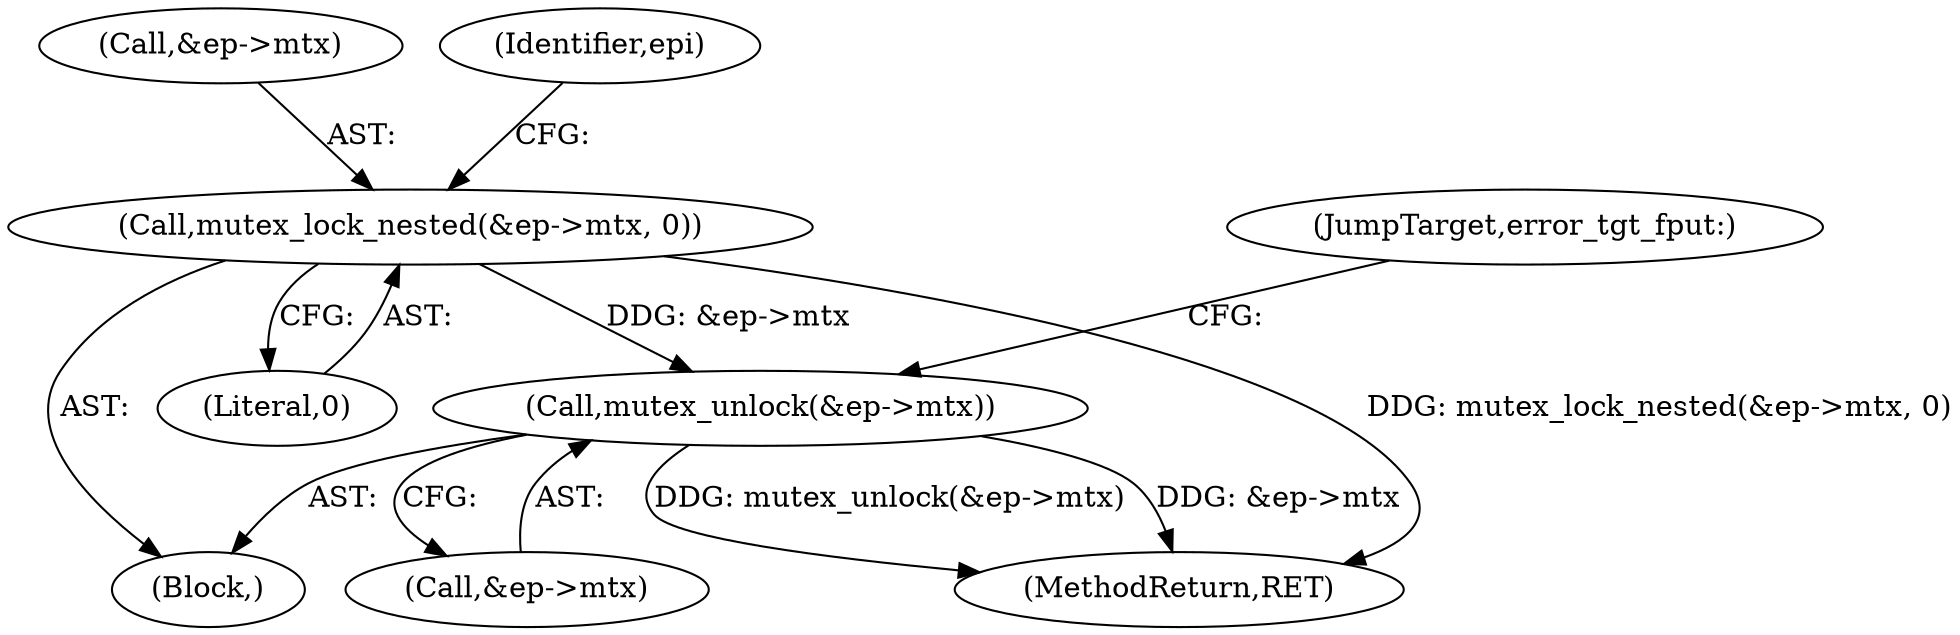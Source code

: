 digraph "0_linux_13d518074a952d33d47c428419693f63389547e9@API" {
"1000243" [label="(Call,mutex_lock_nested(&ep->mtx, 0))"];
"1000327" [label="(Call,mutex_unlock(&ep->mtx))"];
"1000244" [label="(Call,&ep->mtx)"];
"1000117" [label="(Block,)"];
"1000327" [label="(Call,mutex_unlock(&ep->mtx))"];
"1000332" [label="(JumpTarget,error_tgt_fput:)"];
"1000248" [label="(Literal,0)"];
"1000250" [label="(Identifier,epi)"];
"1000328" [label="(Call,&ep->mtx)"];
"1000346" [label="(MethodReturn,RET)"];
"1000243" [label="(Call,mutex_lock_nested(&ep->mtx, 0))"];
"1000243" -> "1000117"  [label="AST: "];
"1000243" -> "1000248"  [label="CFG: "];
"1000244" -> "1000243"  [label="AST: "];
"1000248" -> "1000243"  [label="AST: "];
"1000250" -> "1000243"  [label="CFG: "];
"1000243" -> "1000346"  [label="DDG: mutex_lock_nested(&ep->mtx, 0)"];
"1000243" -> "1000327"  [label="DDG: &ep->mtx"];
"1000327" -> "1000117"  [label="AST: "];
"1000327" -> "1000328"  [label="CFG: "];
"1000328" -> "1000327"  [label="AST: "];
"1000332" -> "1000327"  [label="CFG: "];
"1000327" -> "1000346"  [label="DDG: &ep->mtx"];
"1000327" -> "1000346"  [label="DDG: mutex_unlock(&ep->mtx)"];
}
